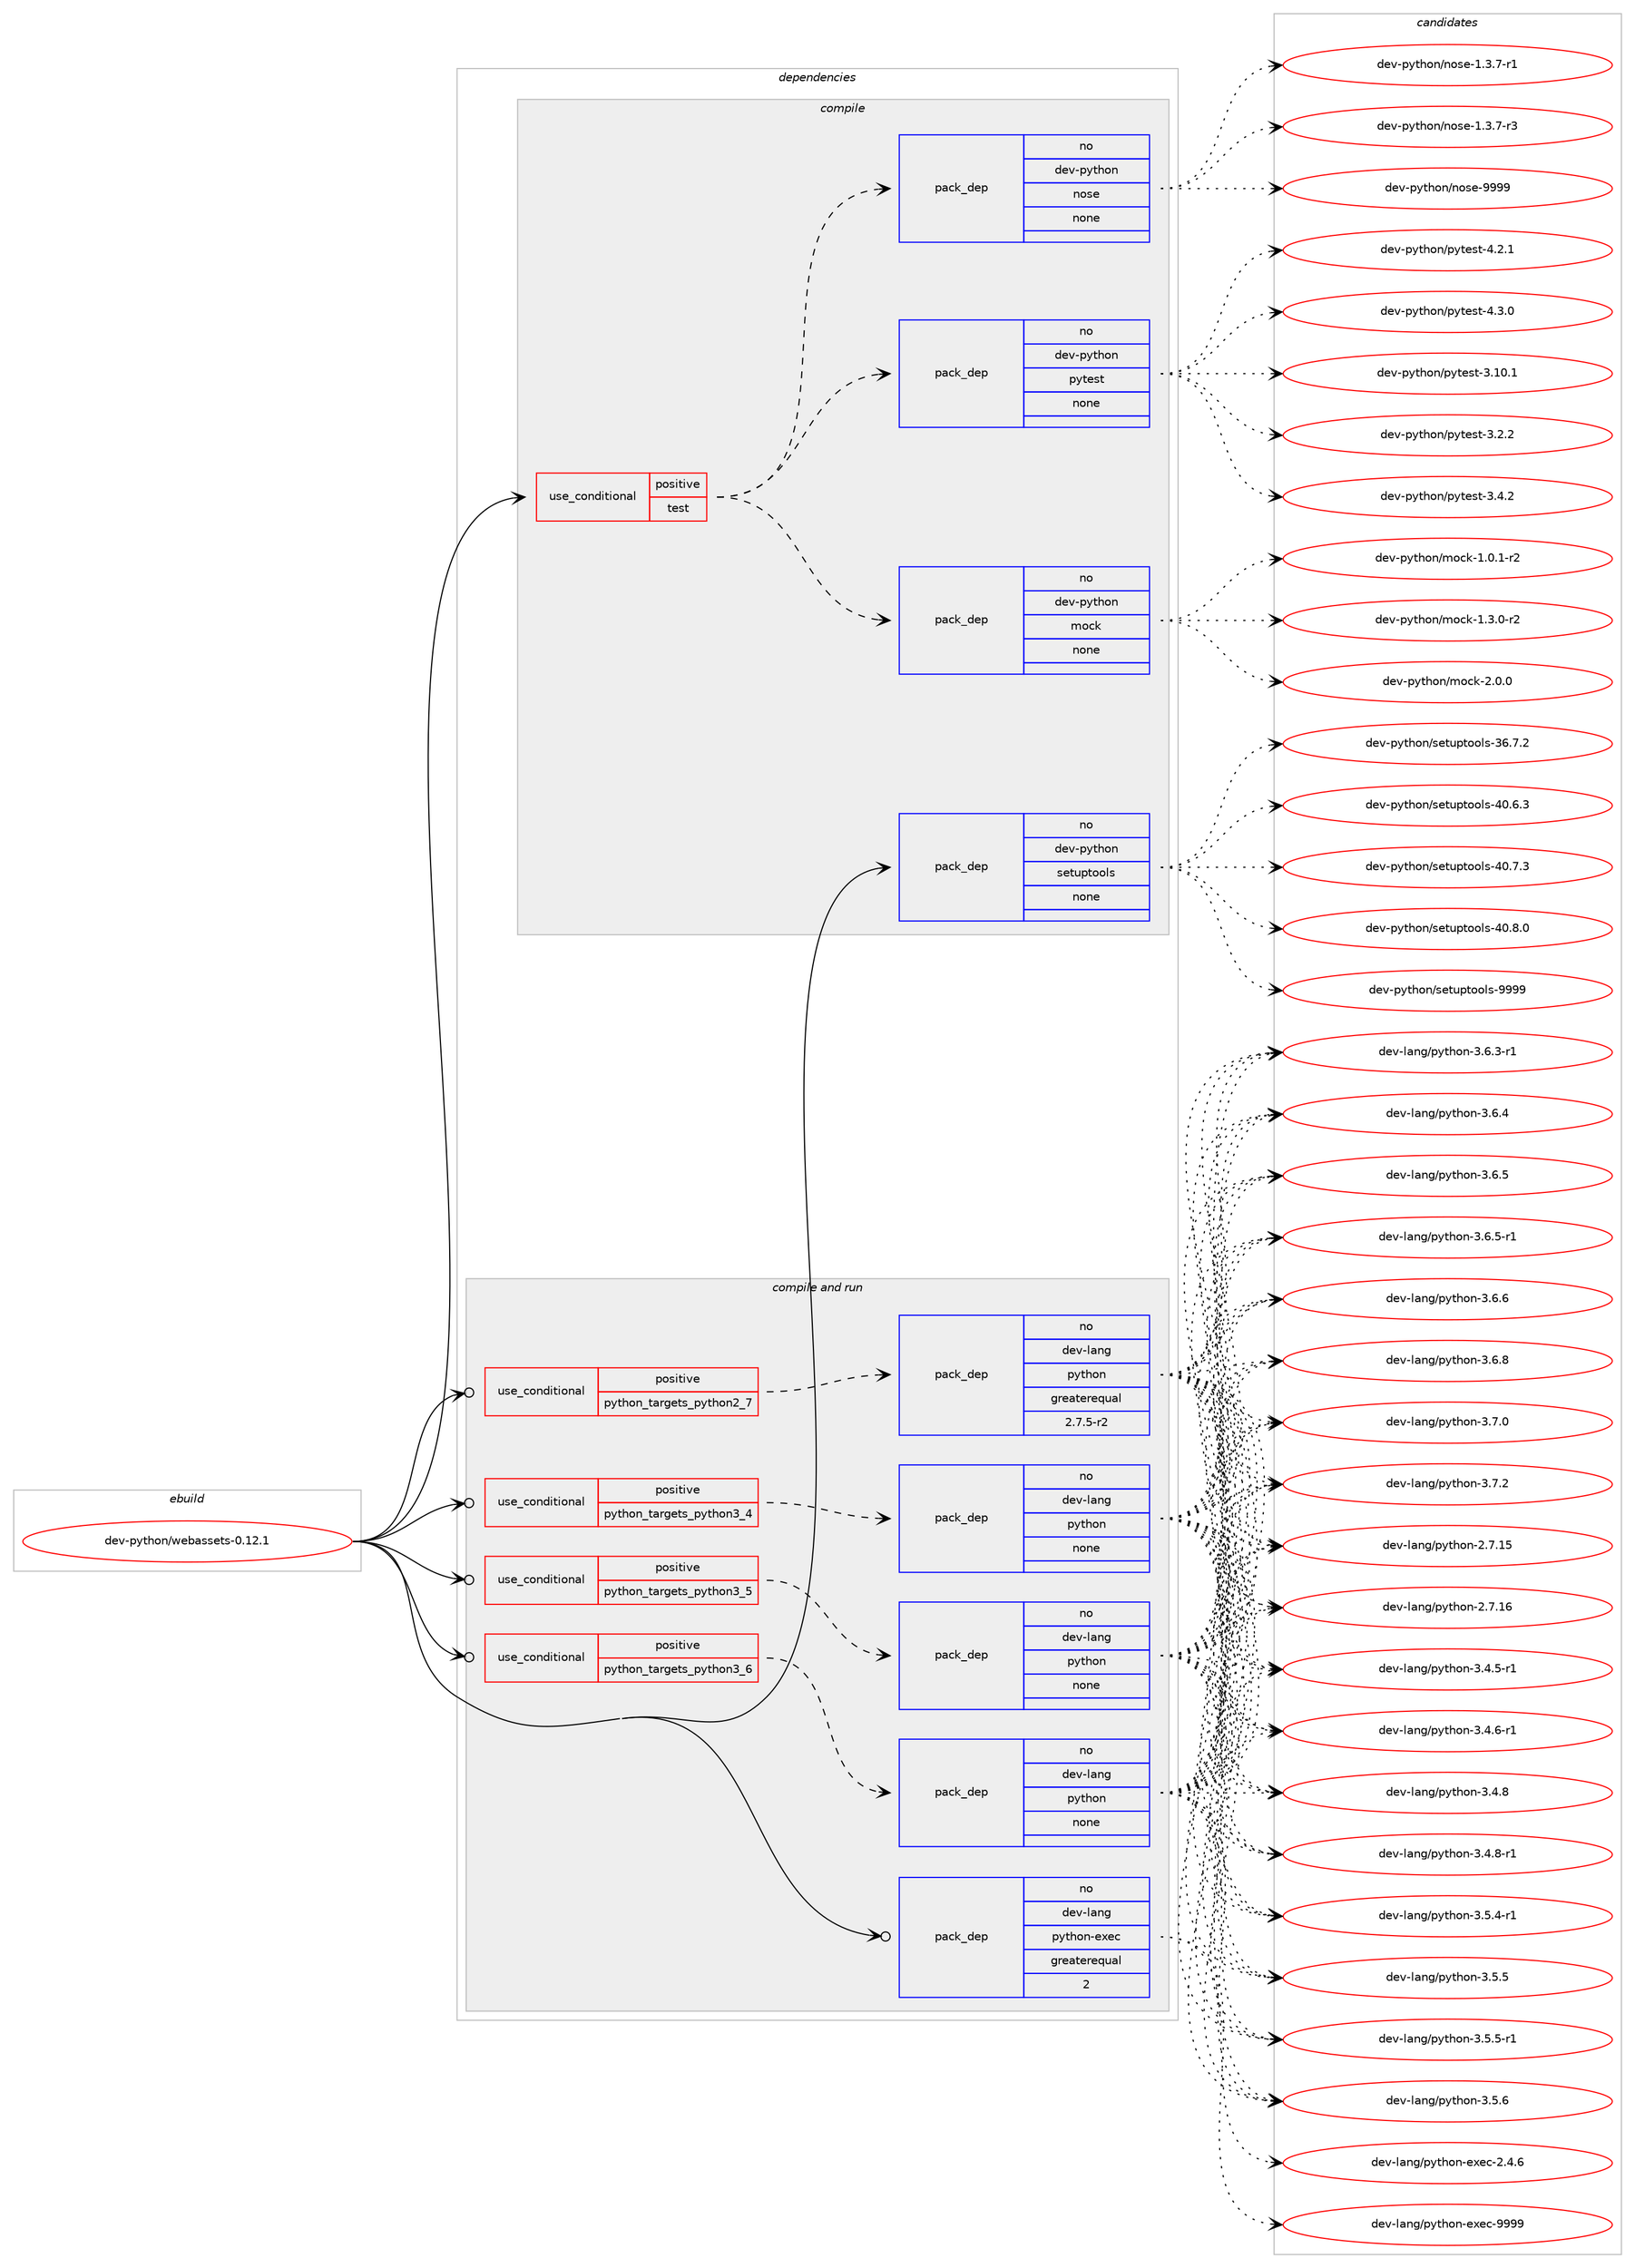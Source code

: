 digraph prolog {

# *************
# Graph options
# *************

newrank=true;
concentrate=true;
compound=true;
graph [rankdir=LR,fontname=Helvetica,fontsize=10,ranksep=1.5];#, ranksep=2.5, nodesep=0.2];
edge  [arrowhead=vee];
node  [fontname=Helvetica,fontsize=10];

# **********
# The ebuild
# **********

subgraph cluster_leftcol {
color=gray;
rank=same;
label=<<i>ebuild</i>>;
id [label="dev-python/webassets-0.12.1", color=red, width=4, href="../dev-python/webassets-0.12.1.svg"];
}

# ****************
# The dependencies
# ****************

subgraph cluster_midcol {
color=gray;
label=<<i>dependencies</i>>;
subgraph cluster_compile {
fillcolor="#eeeeee";
style=filled;
label=<<i>compile</i>>;
subgraph cond386658 {
dependency1447544 [label=<<TABLE BORDER="0" CELLBORDER="1" CELLSPACING="0" CELLPADDING="4"><TR><TD ROWSPAN="3" CELLPADDING="10">use_conditional</TD></TR><TR><TD>positive</TD></TR><TR><TD>test</TD></TR></TABLE>>, shape=none, color=red];
subgraph pack1037516 {
dependency1447545 [label=<<TABLE BORDER="0" CELLBORDER="1" CELLSPACING="0" CELLPADDING="4" WIDTH="220"><TR><TD ROWSPAN="6" CELLPADDING="30">pack_dep</TD></TR><TR><TD WIDTH="110">no</TD></TR><TR><TD>dev-python</TD></TR><TR><TD>pytest</TD></TR><TR><TD>none</TD></TR><TR><TD></TD></TR></TABLE>>, shape=none, color=blue];
}
dependency1447544:e -> dependency1447545:w [weight=20,style="dashed",arrowhead="vee"];
subgraph pack1037517 {
dependency1447546 [label=<<TABLE BORDER="0" CELLBORDER="1" CELLSPACING="0" CELLPADDING="4" WIDTH="220"><TR><TD ROWSPAN="6" CELLPADDING="30">pack_dep</TD></TR><TR><TD WIDTH="110">no</TD></TR><TR><TD>dev-python</TD></TR><TR><TD>nose</TD></TR><TR><TD>none</TD></TR><TR><TD></TD></TR></TABLE>>, shape=none, color=blue];
}
dependency1447544:e -> dependency1447546:w [weight=20,style="dashed",arrowhead="vee"];
subgraph pack1037518 {
dependency1447547 [label=<<TABLE BORDER="0" CELLBORDER="1" CELLSPACING="0" CELLPADDING="4" WIDTH="220"><TR><TD ROWSPAN="6" CELLPADDING="30">pack_dep</TD></TR><TR><TD WIDTH="110">no</TD></TR><TR><TD>dev-python</TD></TR><TR><TD>mock</TD></TR><TR><TD>none</TD></TR><TR><TD></TD></TR></TABLE>>, shape=none, color=blue];
}
dependency1447544:e -> dependency1447547:w [weight=20,style="dashed",arrowhead="vee"];
}
id:e -> dependency1447544:w [weight=20,style="solid",arrowhead="vee"];
subgraph pack1037519 {
dependency1447548 [label=<<TABLE BORDER="0" CELLBORDER="1" CELLSPACING="0" CELLPADDING="4" WIDTH="220"><TR><TD ROWSPAN="6" CELLPADDING="30">pack_dep</TD></TR><TR><TD WIDTH="110">no</TD></TR><TR><TD>dev-python</TD></TR><TR><TD>setuptools</TD></TR><TR><TD>none</TD></TR><TR><TD></TD></TR></TABLE>>, shape=none, color=blue];
}
id:e -> dependency1447548:w [weight=20,style="solid",arrowhead="vee"];
}
subgraph cluster_compileandrun {
fillcolor="#eeeeee";
style=filled;
label=<<i>compile and run</i>>;
subgraph cond386659 {
dependency1447549 [label=<<TABLE BORDER="0" CELLBORDER="1" CELLSPACING="0" CELLPADDING="4"><TR><TD ROWSPAN="3" CELLPADDING="10">use_conditional</TD></TR><TR><TD>positive</TD></TR><TR><TD>python_targets_python2_7</TD></TR></TABLE>>, shape=none, color=red];
subgraph pack1037520 {
dependency1447550 [label=<<TABLE BORDER="0" CELLBORDER="1" CELLSPACING="0" CELLPADDING="4" WIDTH="220"><TR><TD ROWSPAN="6" CELLPADDING="30">pack_dep</TD></TR><TR><TD WIDTH="110">no</TD></TR><TR><TD>dev-lang</TD></TR><TR><TD>python</TD></TR><TR><TD>greaterequal</TD></TR><TR><TD>2.7.5-r2</TD></TR></TABLE>>, shape=none, color=blue];
}
dependency1447549:e -> dependency1447550:w [weight=20,style="dashed",arrowhead="vee"];
}
id:e -> dependency1447549:w [weight=20,style="solid",arrowhead="odotvee"];
subgraph cond386660 {
dependency1447551 [label=<<TABLE BORDER="0" CELLBORDER="1" CELLSPACING="0" CELLPADDING="4"><TR><TD ROWSPAN="3" CELLPADDING="10">use_conditional</TD></TR><TR><TD>positive</TD></TR><TR><TD>python_targets_python3_4</TD></TR></TABLE>>, shape=none, color=red];
subgraph pack1037521 {
dependency1447552 [label=<<TABLE BORDER="0" CELLBORDER="1" CELLSPACING="0" CELLPADDING="4" WIDTH="220"><TR><TD ROWSPAN="6" CELLPADDING="30">pack_dep</TD></TR><TR><TD WIDTH="110">no</TD></TR><TR><TD>dev-lang</TD></TR><TR><TD>python</TD></TR><TR><TD>none</TD></TR><TR><TD></TD></TR></TABLE>>, shape=none, color=blue];
}
dependency1447551:e -> dependency1447552:w [weight=20,style="dashed",arrowhead="vee"];
}
id:e -> dependency1447551:w [weight=20,style="solid",arrowhead="odotvee"];
subgraph cond386661 {
dependency1447553 [label=<<TABLE BORDER="0" CELLBORDER="1" CELLSPACING="0" CELLPADDING="4"><TR><TD ROWSPAN="3" CELLPADDING="10">use_conditional</TD></TR><TR><TD>positive</TD></TR><TR><TD>python_targets_python3_5</TD></TR></TABLE>>, shape=none, color=red];
subgraph pack1037522 {
dependency1447554 [label=<<TABLE BORDER="0" CELLBORDER="1" CELLSPACING="0" CELLPADDING="4" WIDTH="220"><TR><TD ROWSPAN="6" CELLPADDING="30">pack_dep</TD></TR><TR><TD WIDTH="110">no</TD></TR><TR><TD>dev-lang</TD></TR><TR><TD>python</TD></TR><TR><TD>none</TD></TR><TR><TD></TD></TR></TABLE>>, shape=none, color=blue];
}
dependency1447553:e -> dependency1447554:w [weight=20,style="dashed",arrowhead="vee"];
}
id:e -> dependency1447553:w [weight=20,style="solid",arrowhead="odotvee"];
subgraph cond386662 {
dependency1447555 [label=<<TABLE BORDER="0" CELLBORDER="1" CELLSPACING="0" CELLPADDING="4"><TR><TD ROWSPAN="3" CELLPADDING="10">use_conditional</TD></TR><TR><TD>positive</TD></TR><TR><TD>python_targets_python3_6</TD></TR></TABLE>>, shape=none, color=red];
subgraph pack1037523 {
dependency1447556 [label=<<TABLE BORDER="0" CELLBORDER="1" CELLSPACING="0" CELLPADDING="4" WIDTH="220"><TR><TD ROWSPAN="6" CELLPADDING="30">pack_dep</TD></TR><TR><TD WIDTH="110">no</TD></TR><TR><TD>dev-lang</TD></TR><TR><TD>python</TD></TR><TR><TD>none</TD></TR><TR><TD></TD></TR></TABLE>>, shape=none, color=blue];
}
dependency1447555:e -> dependency1447556:w [weight=20,style="dashed",arrowhead="vee"];
}
id:e -> dependency1447555:w [weight=20,style="solid",arrowhead="odotvee"];
subgraph pack1037524 {
dependency1447557 [label=<<TABLE BORDER="0" CELLBORDER="1" CELLSPACING="0" CELLPADDING="4" WIDTH="220"><TR><TD ROWSPAN="6" CELLPADDING="30">pack_dep</TD></TR><TR><TD WIDTH="110">no</TD></TR><TR><TD>dev-lang</TD></TR><TR><TD>python-exec</TD></TR><TR><TD>greaterequal</TD></TR><TR><TD>2</TD></TR></TABLE>>, shape=none, color=blue];
}
id:e -> dependency1447557:w [weight=20,style="solid",arrowhead="odotvee"];
}
subgraph cluster_run {
fillcolor="#eeeeee";
style=filled;
label=<<i>run</i>>;
}
}

# **************
# The candidates
# **************

subgraph cluster_choices {
rank=same;
color=gray;
label=<<i>candidates</i>>;

subgraph choice1037516 {
color=black;
nodesep=1;
choice100101118451121211161041111104711212111610111511645514649484649 [label="dev-python/pytest-3.10.1", color=red, width=4,href="../dev-python/pytest-3.10.1.svg"];
choice1001011184511212111610411111047112121116101115116455146504650 [label="dev-python/pytest-3.2.2", color=red, width=4,href="../dev-python/pytest-3.2.2.svg"];
choice1001011184511212111610411111047112121116101115116455146524650 [label="dev-python/pytest-3.4.2", color=red, width=4,href="../dev-python/pytest-3.4.2.svg"];
choice1001011184511212111610411111047112121116101115116455246504649 [label="dev-python/pytest-4.2.1", color=red, width=4,href="../dev-python/pytest-4.2.1.svg"];
choice1001011184511212111610411111047112121116101115116455246514648 [label="dev-python/pytest-4.3.0", color=red, width=4,href="../dev-python/pytest-4.3.0.svg"];
dependency1447545:e -> choice100101118451121211161041111104711212111610111511645514649484649:w [style=dotted,weight="100"];
dependency1447545:e -> choice1001011184511212111610411111047112121116101115116455146504650:w [style=dotted,weight="100"];
dependency1447545:e -> choice1001011184511212111610411111047112121116101115116455146524650:w [style=dotted,weight="100"];
dependency1447545:e -> choice1001011184511212111610411111047112121116101115116455246504649:w [style=dotted,weight="100"];
dependency1447545:e -> choice1001011184511212111610411111047112121116101115116455246514648:w [style=dotted,weight="100"];
}
subgraph choice1037517 {
color=black;
nodesep=1;
choice10010111845112121116104111110471101111151014549465146554511449 [label="dev-python/nose-1.3.7-r1", color=red, width=4,href="../dev-python/nose-1.3.7-r1.svg"];
choice10010111845112121116104111110471101111151014549465146554511451 [label="dev-python/nose-1.3.7-r3", color=red, width=4,href="../dev-python/nose-1.3.7-r3.svg"];
choice10010111845112121116104111110471101111151014557575757 [label="dev-python/nose-9999", color=red, width=4,href="../dev-python/nose-9999.svg"];
dependency1447546:e -> choice10010111845112121116104111110471101111151014549465146554511449:w [style=dotted,weight="100"];
dependency1447546:e -> choice10010111845112121116104111110471101111151014549465146554511451:w [style=dotted,weight="100"];
dependency1447546:e -> choice10010111845112121116104111110471101111151014557575757:w [style=dotted,weight="100"];
}
subgraph choice1037518 {
color=black;
nodesep=1;
choice1001011184511212111610411111047109111991074549464846494511450 [label="dev-python/mock-1.0.1-r2", color=red, width=4,href="../dev-python/mock-1.0.1-r2.svg"];
choice1001011184511212111610411111047109111991074549465146484511450 [label="dev-python/mock-1.3.0-r2", color=red, width=4,href="../dev-python/mock-1.3.0-r2.svg"];
choice100101118451121211161041111104710911199107455046484648 [label="dev-python/mock-2.0.0", color=red, width=4,href="../dev-python/mock-2.0.0.svg"];
dependency1447547:e -> choice1001011184511212111610411111047109111991074549464846494511450:w [style=dotted,weight="100"];
dependency1447547:e -> choice1001011184511212111610411111047109111991074549465146484511450:w [style=dotted,weight="100"];
dependency1447547:e -> choice100101118451121211161041111104710911199107455046484648:w [style=dotted,weight="100"];
}
subgraph choice1037519 {
color=black;
nodesep=1;
choice100101118451121211161041111104711510111611711211611111110811545515446554650 [label="dev-python/setuptools-36.7.2", color=red, width=4,href="../dev-python/setuptools-36.7.2.svg"];
choice100101118451121211161041111104711510111611711211611111110811545524846544651 [label="dev-python/setuptools-40.6.3", color=red, width=4,href="../dev-python/setuptools-40.6.3.svg"];
choice100101118451121211161041111104711510111611711211611111110811545524846554651 [label="dev-python/setuptools-40.7.3", color=red, width=4,href="../dev-python/setuptools-40.7.3.svg"];
choice100101118451121211161041111104711510111611711211611111110811545524846564648 [label="dev-python/setuptools-40.8.0", color=red, width=4,href="../dev-python/setuptools-40.8.0.svg"];
choice10010111845112121116104111110471151011161171121161111111081154557575757 [label="dev-python/setuptools-9999", color=red, width=4,href="../dev-python/setuptools-9999.svg"];
dependency1447548:e -> choice100101118451121211161041111104711510111611711211611111110811545515446554650:w [style=dotted,weight="100"];
dependency1447548:e -> choice100101118451121211161041111104711510111611711211611111110811545524846544651:w [style=dotted,weight="100"];
dependency1447548:e -> choice100101118451121211161041111104711510111611711211611111110811545524846554651:w [style=dotted,weight="100"];
dependency1447548:e -> choice100101118451121211161041111104711510111611711211611111110811545524846564648:w [style=dotted,weight="100"];
dependency1447548:e -> choice10010111845112121116104111110471151011161171121161111111081154557575757:w [style=dotted,weight="100"];
}
subgraph choice1037520 {
color=black;
nodesep=1;
choice10010111845108971101034711212111610411111045504655464953 [label="dev-lang/python-2.7.15", color=red, width=4,href="../dev-lang/python-2.7.15.svg"];
choice10010111845108971101034711212111610411111045504655464954 [label="dev-lang/python-2.7.16", color=red, width=4,href="../dev-lang/python-2.7.16.svg"];
choice1001011184510897110103471121211161041111104551465246534511449 [label="dev-lang/python-3.4.5-r1", color=red, width=4,href="../dev-lang/python-3.4.5-r1.svg"];
choice1001011184510897110103471121211161041111104551465246544511449 [label="dev-lang/python-3.4.6-r1", color=red, width=4,href="../dev-lang/python-3.4.6-r1.svg"];
choice100101118451089711010347112121116104111110455146524656 [label="dev-lang/python-3.4.8", color=red, width=4,href="../dev-lang/python-3.4.8.svg"];
choice1001011184510897110103471121211161041111104551465246564511449 [label="dev-lang/python-3.4.8-r1", color=red, width=4,href="../dev-lang/python-3.4.8-r1.svg"];
choice1001011184510897110103471121211161041111104551465346524511449 [label="dev-lang/python-3.5.4-r1", color=red, width=4,href="../dev-lang/python-3.5.4-r1.svg"];
choice100101118451089711010347112121116104111110455146534653 [label="dev-lang/python-3.5.5", color=red, width=4,href="../dev-lang/python-3.5.5.svg"];
choice1001011184510897110103471121211161041111104551465346534511449 [label="dev-lang/python-3.5.5-r1", color=red, width=4,href="../dev-lang/python-3.5.5-r1.svg"];
choice100101118451089711010347112121116104111110455146534654 [label="dev-lang/python-3.5.6", color=red, width=4,href="../dev-lang/python-3.5.6.svg"];
choice1001011184510897110103471121211161041111104551465446514511449 [label="dev-lang/python-3.6.3-r1", color=red, width=4,href="../dev-lang/python-3.6.3-r1.svg"];
choice100101118451089711010347112121116104111110455146544652 [label="dev-lang/python-3.6.4", color=red, width=4,href="../dev-lang/python-3.6.4.svg"];
choice100101118451089711010347112121116104111110455146544653 [label="dev-lang/python-3.6.5", color=red, width=4,href="../dev-lang/python-3.6.5.svg"];
choice1001011184510897110103471121211161041111104551465446534511449 [label="dev-lang/python-3.6.5-r1", color=red, width=4,href="../dev-lang/python-3.6.5-r1.svg"];
choice100101118451089711010347112121116104111110455146544654 [label="dev-lang/python-3.6.6", color=red, width=4,href="../dev-lang/python-3.6.6.svg"];
choice100101118451089711010347112121116104111110455146544656 [label="dev-lang/python-3.6.8", color=red, width=4,href="../dev-lang/python-3.6.8.svg"];
choice100101118451089711010347112121116104111110455146554648 [label="dev-lang/python-3.7.0", color=red, width=4,href="../dev-lang/python-3.7.0.svg"];
choice100101118451089711010347112121116104111110455146554650 [label="dev-lang/python-3.7.2", color=red, width=4,href="../dev-lang/python-3.7.2.svg"];
dependency1447550:e -> choice10010111845108971101034711212111610411111045504655464953:w [style=dotted,weight="100"];
dependency1447550:e -> choice10010111845108971101034711212111610411111045504655464954:w [style=dotted,weight="100"];
dependency1447550:e -> choice1001011184510897110103471121211161041111104551465246534511449:w [style=dotted,weight="100"];
dependency1447550:e -> choice1001011184510897110103471121211161041111104551465246544511449:w [style=dotted,weight="100"];
dependency1447550:e -> choice100101118451089711010347112121116104111110455146524656:w [style=dotted,weight="100"];
dependency1447550:e -> choice1001011184510897110103471121211161041111104551465246564511449:w [style=dotted,weight="100"];
dependency1447550:e -> choice1001011184510897110103471121211161041111104551465346524511449:w [style=dotted,weight="100"];
dependency1447550:e -> choice100101118451089711010347112121116104111110455146534653:w [style=dotted,weight="100"];
dependency1447550:e -> choice1001011184510897110103471121211161041111104551465346534511449:w [style=dotted,weight="100"];
dependency1447550:e -> choice100101118451089711010347112121116104111110455146534654:w [style=dotted,weight="100"];
dependency1447550:e -> choice1001011184510897110103471121211161041111104551465446514511449:w [style=dotted,weight="100"];
dependency1447550:e -> choice100101118451089711010347112121116104111110455146544652:w [style=dotted,weight="100"];
dependency1447550:e -> choice100101118451089711010347112121116104111110455146544653:w [style=dotted,weight="100"];
dependency1447550:e -> choice1001011184510897110103471121211161041111104551465446534511449:w [style=dotted,weight="100"];
dependency1447550:e -> choice100101118451089711010347112121116104111110455146544654:w [style=dotted,weight="100"];
dependency1447550:e -> choice100101118451089711010347112121116104111110455146544656:w [style=dotted,weight="100"];
dependency1447550:e -> choice100101118451089711010347112121116104111110455146554648:w [style=dotted,weight="100"];
dependency1447550:e -> choice100101118451089711010347112121116104111110455146554650:w [style=dotted,weight="100"];
}
subgraph choice1037521 {
color=black;
nodesep=1;
choice10010111845108971101034711212111610411111045504655464953 [label="dev-lang/python-2.7.15", color=red, width=4,href="../dev-lang/python-2.7.15.svg"];
choice10010111845108971101034711212111610411111045504655464954 [label="dev-lang/python-2.7.16", color=red, width=4,href="../dev-lang/python-2.7.16.svg"];
choice1001011184510897110103471121211161041111104551465246534511449 [label="dev-lang/python-3.4.5-r1", color=red, width=4,href="../dev-lang/python-3.4.5-r1.svg"];
choice1001011184510897110103471121211161041111104551465246544511449 [label="dev-lang/python-3.4.6-r1", color=red, width=4,href="../dev-lang/python-3.4.6-r1.svg"];
choice100101118451089711010347112121116104111110455146524656 [label="dev-lang/python-3.4.8", color=red, width=4,href="../dev-lang/python-3.4.8.svg"];
choice1001011184510897110103471121211161041111104551465246564511449 [label="dev-lang/python-3.4.8-r1", color=red, width=4,href="../dev-lang/python-3.4.8-r1.svg"];
choice1001011184510897110103471121211161041111104551465346524511449 [label="dev-lang/python-3.5.4-r1", color=red, width=4,href="../dev-lang/python-3.5.4-r1.svg"];
choice100101118451089711010347112121116104111110455146534653 [label="dev-lang/python-3.5.5", color=red, width=4,href="../dev-lang/python-3.5.5.svg"];
choice1001011184510897110103471121211161041111104551465346534511449 [label="dev-lang/python-3.5.5-r1", color=red, width=4,href="../dev-lang/python-3.5.5-r1.svg"];
choice100101118451089711010347112121116104111110455146534654 [label="dev-lang/python-3.5.6", color=red, width=4,href="../dev-lang/python-3.5.6.svg"];
choice1001011184510897110103471121211161041111104551465446514511449 [label="dev-lang/python-3.6.3-r1", color=red, width=4,href="../dev-lang/python-3.6.3-r1.svg"];
choice100101118451089711010347112121116104111110455146544652 [label="dev-lang/python-3.6.4", color=red, width=4,href="../dev-lang/python-3.6.4.svg"];
choice100101118451089711010347112121116104111110455146544653 [label="dev-lang/python-3.6.5", color=red, width=4,href="../dev-lang/python-3.6.5.svg"];
choice1001011184510897110103471121211161041111104551465446534511449 [label="dev-lang/python-3.6.5-r1", color=red, width=4,href="../dev-lang/python-3.6.5-r1.svg"];
choice100101118451089711010347112121116104111110455146544654 [label="dev-lang/python-3.6.6", color=red, width=4,href="../dev-lang/python-3.6.6.svg"];
choice100101118451089711010347112121116104111110455146544656 [label="dev-lang/python-3.6.8", color=red, width=4,href="../dev-lang/python-3.6.8.svg"];
choice100101118451089711010347112121116104111110455146554648 [label="dev-lang/python-3.7.0", color=red, width=4,href="../dev-lang/python-3.7.0.svg"];
choice100101118451089711010347112121116104111110455146554650 [label="dev-lang/python-3.7.2", color=red, width=4,href="../dev-lang/python-3.7.2.svg"];
dependency1447552:e -> choice10010111845108971101034711212111610411111045504655464953:w [style=dotted,weight="100"];
dependency1447552:e -> choice10010111845108971101034711212111610411111045504655464954:w [style=dotted,weight="100"];
dependency1447552:e -> choice1001011184510897110103471121211161041111104551465246534511449:w [style=dotted,weight="100"];
dependency1447552:e -> choice1001011184510897110103471121211161041111104551465246544511449:w [style=dotted,weight="100"];
dependency1447552:e -> choice100101118451089711010347112121116104111110455146524656:w [style=dotted,weight="100"];
dependency1447552:e -> choice1001011184510897110103471121211161041111104551465246564511449:w [style=dotted,weight="100"];
dependency1447552:e -> choice1001011184510897110103471121211161041111104551465346524511449:w [style=dotted,weight="100"];
dependency1447552:e -> choice100101118451089711010347112121116104111110455146534653:w [style=dotted,weight="100"];
dependency1447552:e -> choice1001011184510897110103471121211161041111104551465346534511449:w [style=dotted,weight="100"];
dependency1447552:e -> choice100101118451089711010347112121116104111110455146534654:w [style=dotted,weight="100"];
dependency1447552:e -> choice1001011184510897110103471121211161041111104551465446514511449:w [style=dotted,weight="100"];
dependency1447552:e -> choice100101118451089711010347112121116104111110455146544652:w [style=dotted,weight="100"];
dependency1447552:e -> choice100101118451089711010347112121116104111110455146544653:w [style=dotted,weight="100"];
dependency1447552:e -> choice1001011184510897110103471121211161041111104551465446534511449:w [style=dotted,weight="100"];
dependency1447552:e -> choice100101118451089711010347112121116104111110455146544654:w [style=dotted,weight="100"];
dependency1447552:e -> choice100101118451089711010347112121116104111110455146544656:w [style=dotted,weight="100"];
dependency1447552:e -> choice100101118451089711010347112121116104111110455146554648:w [style=dotted,weight="100"];
dependency1447552:e -> choice100101118451089711010347112121116104111110455146554650:w [style=dotted,weight="100"];
}
subgraph choice1037522 {
color=black;
nodesep=1;
choice10010111845108971101034711212111610411111045504655464953 [label="dev-lang/python-2.7.15", color=red, width=4,href="../dev-lang/python-2.7.15.svg"];
choice10010111845108971101034711212111610411111045504655464954 [label="dev-lang/python-2.7.16", color=red, width=4,href="../dev-lang/python-2.7.16.svg"];
choice1001011184510897110103471121211161041111104551465246534511449 [label="dev-lang/python-3.4.5-r1", color=red, width=4,href="../dev-lang/python-3.4.5-r1.svg"];
choice1001011184510897110103471121211161041111104551465246544511449 [label="dev-lang/python-3.4.6-r1", color=red, width=4,href="../dev-lang/python-3.4.6-r1.svg"];
choice100101118451089711010347112121116104111110455146524656 [label="dev-lang/python-3.4.8", color=red, width=4,href="../dev-lang/python-3.4.8.svg"];
choice1001011184510897110103471121211161041111104551465246564511449 [label="dev-lang/python-3.4.8-r1", color=red, width=4,href="../dev-lang/python-3.4.8-r1.svg"];
choice1001011184510897110103471121211161041111104551465346524511449 [label="dev-lang/python-3.5.4-r1", color=red, width=4,href="../dev-lang/python-3.5.4-r1.svg"];
choice100101118451089711010347112121116104111110455146534653 [label="dev-lang/python-3.5.5", color=red, width=4,href="../dev-lang/python-3.5.5.svg"];
choice1001011184510897110103471121211161041111104551465346534511449 [label="dev-lang/python-3.5.5-r1", color=red, width=4,href="../dev-lang/python-3.5.5-r1.svg"];
choice100101118451089711010347112121116104111110455146534654 [label="dev-lang/python-3.5.6", color=red, width=4,href="../dev-lang/python-3.5.6.svg"];
choice1001011184510897110103471121211161041111104551465446514511449 [label="dev-lang/python-3.6.3-r1", color=red, width=4,href="../dev-lang/python-3.6.3-r1.svg"];
choice100101118451089711010347112121116104111110455146544652 [label="dev-lang/python-3.6.4", color=red, width=4,href="../dev-lang/python-3.6.4.svg"];
choice100101118451089711010347112121116104111110455146544653 [label="dev-lang/python-3.6.5", color=red, width=4,href="../dev-lang/python-3.6.5.svg"];
choice1001011184510897110103471121211161041111104551465446534511449 [label="dev-lang/python-3.6.5-r1", color=red, width=4,href="../dev-lang/python-3.6.5-r1.svg"];
choice100101118451089711010347112121116104111110455146544654 [label="dev-lang/python-3.6.6", color=red, width=4,href="../dev-lang/python-3.6.6.svg"];
choice100101118451089711010347112121116104111110455146544656 [label="dev-lang/python-3.6.8", color=red, width=4,href="../dev-lang/python-3.6.8.svg"];
choice100101118451089711010347112121116104111110455146554648 [label="dev-lang/python-3.7.0", color=red, width=4,href="../dev-lang/python-3.7.0.svg"];
choice100101118451089711010347112121116104111110455146554650 [label="dev-lang/python-3.7.2", color=red, width=4,href="../dev-lang/python-3.7.2.svg"];
dependency1447554:e -> choice10010111845108971101034711212111610411111045504655464953:w [style=dotted,weight="100"];
dependency1447554:e -> choice10010111845108971101034711212111610411111045504655464954:w [style=dotted,weight="100"];
dependency1447554:e -> choice1001011184510897110103471121211161041111104551465246534511449:w [style=dotted,weight="100"];
dependency1447554:e -> choice1001011184510897110103471121211161041111104551465246544511449:w [style=dotted,weight="100"];
dependency1447554:e -> choice100101118451089711010347112121116104111110455146524656:w [style=dotted,weight="100"];
dependency1447554:e -> choice1001011184510897110103471121211161041111104551465246564511449:w [style=dotted,weight="100"];
dependency1447554:e -> choice1001011184510897110103471121211161041111104551465346524511449:w [style=dotted,weight="100"];
dependency1447554:e -> choice100101118451089711010347112121116104111110455146534653:w [style=dotted,weight="100"];
dependency1447554:e -> choice1001011184510897110103471121211161041111104551465346534511449:w [style=dotted,weight="100"];
dependency1447554:e -> choice100101118451089711010347112121116104111110455146534654:w [style=dotted,weight="100"];
dependency1447554:e -> choice1001011184510897110103471121211161041111104551465446514511449:w [style=dotted,weight="100"];
dependency1447554:e -> choice100101118451089711010347112121116104111110455146544652:w [style=dotted,weight="100"];
dependency1447554:e -> choice100101118451089711010347112121116104111110455146544653:w [style=dotted,weight="100"];
dependency1447554:e -> choice1001011184510897110103471121211161041111104551465446534511449:w [style=dotted,weight="100"];
dependency1447554:e -> choice100101118451089711010347112121116104111110455146544654:w [style=dotted,weight="100"];
dependency1447554:e -> choice100101118451089711010347112121116104111110455146544656:w [style=dotted,weight="100"];
dependency1447554:e -> choice100101118451089711010347112121116104111110455146554648:w [style=dotted,weight="100"];
dependency1447554:e -> choice100101118451089711010347112121116104111110455146554650:w [style=dotted,weight="100"];
}
subgraph choice1037523 {
color=black;
nodesep=1;
choice10010111845108971101034711212111610411111045504655464953 [label="dev-lang/python-2.7.15", color=red, width=4,href="../dev-lang/python-2.7.15.svg"];
choice10010111845108971101034711212111610411111045504655464954 [label="dev-lang/python-2.7.16", color=red, width=4,href="../dev-lang/python-2.7.16.svg"];
choice1001011184510897110103471121211161041111104551465246534511449 [label="dev-lang/python-3.4.5-r1", color=red, width=4,href="../dev-lang/python-3.4.5-r1.svg"];
choice1001011184510897110103471121211161041111104551465246544511449 [label="dev-lang/python-3.4.6-r1", color=red, width=4,href="../dev-lang/python-3.4.6-r1.svg"];
choice100101118451089711010347112121116104111110455146524656 [label="dev-lang/python-3.4.8", color=red, width=4,href="../dev-lang/python-3.4.8.svg"];
choice1001011184510897110103471121211161041111104551465246564511449 [label="dev-lang/python-3.4.8-r1", color=red, width=4,href="../dev-lang/python-3.4.8-r1.svg"];
choice1001011184510897110103471121211161041111104551465346524511449 [label="dev-lang/python-3.5.4-r1", color=red, width=4,href="../dev-lang/python-3.5.4-r1.svg"];
choice100101118451089711010347112121116104111110455146534653 [label="dev-lang/python-3.5.5", color=red, width=4,href="../dev-lang/python-3.5.5.svg"];
choice1001011184510897110103471121211161041111104551465346534511449 [label="dev-lang/python-3.5.5-r1", color=red, width=4,href="../dev-lang/python-3.5.5-r1.svg"];
choice100101118451089711010347112121116104111110455146534654 [label="dev-lang/python-3.5.6", color=red, width=4,href="../dev-lang/python-3.5.6.svg"];
choice1001011184510897110103471121211161041111104551465446514511449 [label="dev-lang/python-3.6.3-r1", color=red, width=4,href="../dev-lang/python-3.6.3-r1.svg"];
choice100101118451089711010347112121116104111110455146544652 [label="dev-lang/python-3.6.4", color=red, width=4,href="../dev-lang/python-3.6.4.svg"];
choice100101118451089711010347112121116104111110455146544653 [label="dev-lang/python-3.6.5", color=red, width=4,href="../dev-lang/python-3.6.5.svg"];
choice1001011184510897110103471121211161041111104551465446534511449 [label="dev-lang/python-3.6.5-r1", color=red, width=4,href="../dev-lang/python-3.6.5-r1.svg"];
choice100101118451089711010347112121116104111110455146544654 [label="dev-lang/python-3.6.6", color=red, width=4,href="../dev-lang/python-3.6.6.svg"];
choice100101118451089711010347112121116104111110455146544656 [label="dev-lang/python-3.6.8", color=red, width=4,href="../dev-lang/python-3.6.8.svg"];
choice100101118451089711010347112121116104111110455146554648 [label="dev-lang/python-3.7.0", color=red, width=4,href="../dev-lang/python-3.7.0.svg"];
choice100101118451089711010347112121116104111110455146554650 [label="dev-lang/python-3.7.2", color=red, width=4,href="../dev-lang/python-3.7.2.svg"];
dependency1447556:e -> choice10010111845108971101034711212111610411111045504655464953:w [style=dotted,weight="100"];
dependency1447556:e -> choice10010111845108971101034711212111610411111045504655464954:w [style=dotted,weight="100"];
dependency1447556:e -> choice1001011184510897110103471121211161041111104551465246534511449:w [style=dotted,weight="100"];
dependency1447556:e -> choice1001011184510897110103471121211161041111104551465246544511449:w [style=dotted,weight="100"];
dependency1447556:e -> choice100101118451089711010347112121116104111110455146524656:w [style=dotted,weight="100"];
dependency1447556:e -> choice1001011184510897110103471121211161041111104551465246564511449:w [style=dotted,weight="100"];
dependency1447556:e -> choice1001011184510897110103471121211161041111104551465346524511449:w [style=dotted,weight="100"];
dependency1447556:e -> choice100101118451089711010347112121116104111110455146534653:w [style=dotted,weight="100"];
dependency1447556:e -> choice1001011184510897110103471121211161041111104551465346534511449:w [style=dotted,weight="100"];
dependency1447556:e -> choice100101118451089711010347112121116104111110455146534654:w [style=dotted,weight="100"];
dependency1447556:e -> choice1001011184510897110103471121211161041111104551465446514511449:w [style=dotted,weight="100"];
dependency1447556:e -> choice100101118451089711010347112121116104111110455146544652:w [style=dotted,weight="100"];
dependency1447556:e -> choice100101118451089711010347112121116104111110455146544653:w [style=dotted,weight="100"];
dependency1447556:e -> choice1001011184510897110103471121211161041111104551465446534511449:w [style=dotted,weight="100"];
dependency1447556:e -> choice100101118451089711010347112121116104111110455146544654:w [style=dotted,weight="100"];
dependency1447556:e -> choice100101118451089711010347112121116104111110455146544656:w [style=dotted,weight="100"];
dependency1447556:e -> choice100101118451089711010347112121116104111110455146554648:w [style=dotted,weight="100"];
dependency1447556:e -> choice100101118451089711010347112121116104111110455146554650:w [style=dotted,weight="100"];
}
subgraph choice1037524 {
color=black;
nodesep=1;
choice1001011184510897110103471121211161041111104510112010199455046524654 [label="dev-lang/python-exec-2.4.6", color=red, width=4,href="../dev-lang/python-exec-2.4.6.svg"];
choice10010111845108971101034711212111610411111045101120101994557575757 [label="dev-lang/python-exec-9999", color=red, width=4,href="../dev-lang/python-exec-9999.svg"];
dependency1447557:e -> choice1001011184510897110103471121211161041111104510112010199455046524654:w [style=dotted,weight="100"];
dependency1447557:e -> choice10010111845108971101034711212111610411111045101120101994557575757:w [style=dotted,weight="100"];
}
}

}
